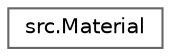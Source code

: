 digraph "Graphical Class Hierarchy"
{
 // LATEX_PDF_SIZE
  bgcolor="transparent";
  edge [fontname=Helvetica,fontsize=10,labelfontname=Helvetica,labelfontsize=10];
  node [fontname=Helvetica,fontsize=10,shape=box,height=0.2,width=0.4];
  rankdir="LR";
  Node0 [id="Node000000",label="src.Material",height=0.2,width=0.4,color="grey40", fillcolor="white", style="filled",URL="$classsrc_1_1_material.html",tooltip="The class Material represents a material used in processes, with attributes such as ID,..."];
}
